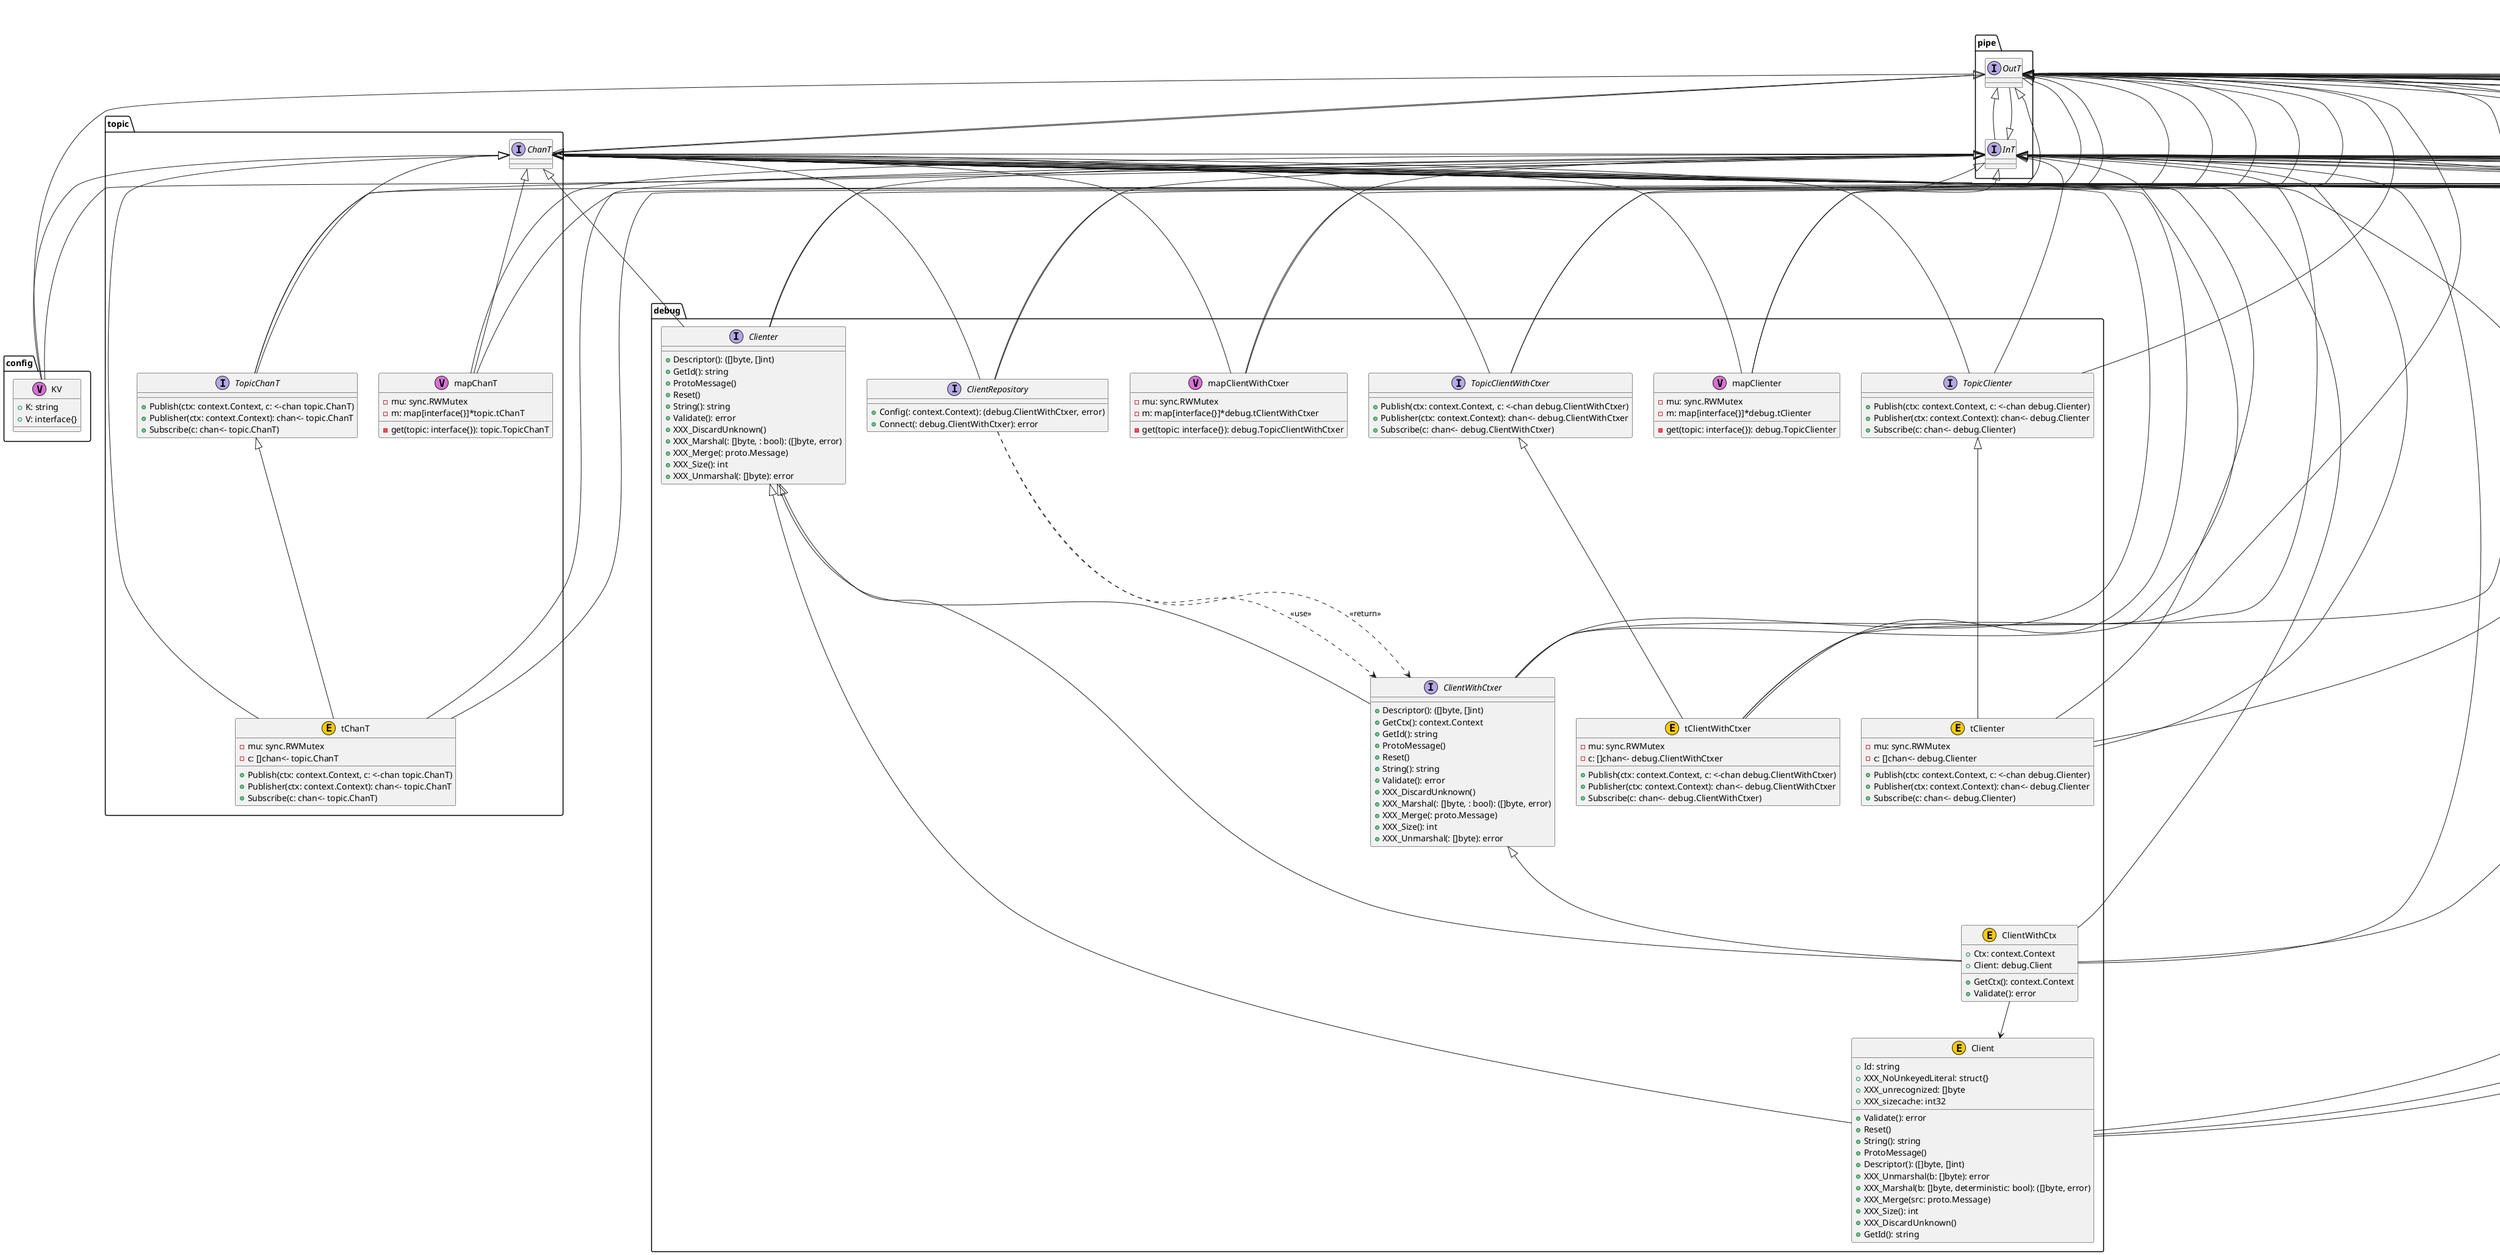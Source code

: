 @startuml

package "config" {
	class "KV" as config.KV <<V,Orchid>> {
		+K: string
		+V: interface{}
	}
}



package "debug" {
	class "Client" as debug.Client <<E,#FFCC00>> {
		+Id: string
		+XXX_NoUnkeyedLiteral: struct{}
		+XXX_unrecognized: []byte
		+XXX_sizecache: int32
		+Validate(): error
		+Reset()
		+String(): string
		+ProtoMessage()
		+Descriptor(): ([]byte, []int)
		+XXX_Unmarshal(b: []byte): error
		+XXX_Marshal(b: []byte, deterministic: bool): ([]byte, error)
		+XXX_Merge(src: proto.Message)
		+XXX_Size(): int
		+XXX_DiscardUnknown()
		+GetId(): string
	}
}



package "debug" {
	interface "ClientRepository" as debug.ClientRepository {
		+Config(: context.Context): (debug.ClientWithCtxer, error)
		+Connect(: debug.ClientWithCtxer): error
	}
}


	debug.ClientRepository ..> debug.ClientWithCtxer : <<return>> 
	debug.ClientRepository ..> debug.ClientWithCtxer : <<use>> 

package "debug" {
	class "ClientWithCtx" as debug.ClientWithCtx <<E,#FFCC00>> {
		+Ctx: context.Context
		+Client: debug.Client
		+GetCtx(): context.Context
		+Validate(): error
	}
}

	debug.ClientWithCtx --> debug.Client


package "debug" {
	interface "ClientWithCtxer" as debug.ClientWithCtxer {
		+Descriptor(): ([]byte, []int)
		+GetCtx(): context.Context
		+GetId(): string
		+ProtoMessage()
		+Reset()
		+String(): string
		+Validate(): error
		+XXX_DiscardUnknown()
		+XXX_Marshal(: []byte, : bool): ([]byte, error)
		+XXX_Merge(: proto.Message)
		+XXX_Size(): int
		+XXX_Unmarshal(: []byte): error
	}
}



package "debug" {
	interface "Clienter" as debug.Clienter {
		+Descriptor(): ([]byte, []int)
		+GetId(): string
		+ProtoMessage()
		+Reset()
		+String(): string
		+Validate(): error
		+XXX_DiscardUnknown()
		+XXX_Marshal(: []byte, : bool): ([]byte, error)
		+XXX_Merge(: proto.Message)
		+XXX_Size(): int
		+XXX_Unmarshal(: []byte): error
	}
}



package "debug" {
	interface "TopicClientWithCtxer" as debug.TopicClientWithCtxer {
		+Publish(ctx: context.Context, c: <-chan debug.ClientWithCtxer)
		+Publisher(ctx: context.Context): chan<- debug.ClientWithCtxer
		+Subscribe(c: chan<- debug.ClientWithCtxer)
	}
}



package "debug" {
	interface "TopicClienter" as debug.TopicClienter {
		+Publish(ctx: context.Context, c: <-chan debug.Clienter)
		+Publisher(ctx: context.Context): chan<- debug.Clienter
		+Subscribe(c: chan<- debug.Clienter)
	}
}



package "debug" {
	class "mapClientWithCtxer" as debug.mapClientWithCtxer <<V,Orchid>> {
		-mu: sync.RWMutex
		-m: map[interface{}]*debug.tClientWithCtxer
		-get(topic: interface{}): debug.TopicClientWithCtxer
	}
}



package "debug" {
	class "mapClienter" as debug.mapClienter <<V,Orchid>> {
		-mu: sync.RWMutex
		-m: map[interface{}]*debug.tClienter
		-get(topic: interface{}): debug.TopicClienter
	}
}



package "debug" {
	class "tClientWithCtxer" as debug.tClientWithCtxer <<E,#FFCC00>> {
		-mu: sync.RWMutex
		-c: []chan<- debug.ClientWithCtxer
		+Publish(ctx: context.Context, c: <-chan debug.ClientWithCtxer)
		+Publisher(ctx: context.Context): chan<- debug.ClientWithCtxer
		+Subscribe(c: chan<- debug.ClientWithCtxer)
	}
}



package "debug" {
	class "tClienter" as debug.tClienter <<E,#FFCC00>> {
		-mu: sync.RWMutex
		-c: []chan<- debug.Clienter
		+Publish(ctx: context.Context, c: <-chan debug.Clienter)
		+Publisher(ctx: context.Context): chan<- debug.Clienter
		+Subscribe(c: chan<- debug.Clienter)
	}
}



package "slog" {
	class "HookMeta" as slog.HookMeta <<V,Orchid>> {
		+Run(e: zerolog.Event, level: zerolog.Level, msg: string)
	}
}



package "slog" {
	class "consoleWriter" as slog.consoleWriter <<V,Orchid>> {
		+ConsoleWriter: zerolog.ConsoleWriter
		+WriteLevel(l: zerolog.Level, p: []byte): (int, error)
	}
}



package "errs" {
	class "Error" as errs.Error <<V,Orchid>> {
		+Code: fmt.Stringer
		+Message: string
		+Op: string
		+Err: error
		+Error(): string
	}
}



package "now" {
	interface "TopicTimeTime" as now.TopicTimeTime {
		+Publish(ctx: context.Context, c: <-chan time.Time)
		+Publisher(ctx: context.Context): chan<- time.Time
		+Subscribe(c: chan<- time.Time)
	}
}



package "now" {
	class "mapTimeTime" as now.mapTimeTime <<V,Orchid>> {
		-mu: sync.RWMutex
		-m: map[interface{}]*now.tTimeTime
		-get(topic: interface{}): now.TopicTimeTime
	}
}



package "now" {
	class "tTimeTime" as now.tTimeTime <<E,#FFCC00>> {
		-mu: sync.RWMutex
		-c: []chan<- time.Time
		+Publish(ctx: context.Context, c: <-chan time.Time)
		+Publisher(ctx: context.Context): chan<- time.Time
		+Subscribe(c: chan<- time.Time)
	}
}



package "topic" {
	interface "ChanT" as topic.ChanT
}



package "topic" {
	interface "TopicChanT" as topic.TopicChanT {
		+Publish(ctx: context.Context, c: <-chan topic.ChanT)
		+Publisher(ctx: context.Context): chan<- topic.ChanT
		+Subscribe(c: chan<- topic.ChanT)
	}
}



package "topic" {
	class "mapChanT" as topic.mapChanT <<V,Orchid>> {
		-mu: sync.RWMutex
		-m: map[interface{}]*topic.tChanT
		-get(topic: interface{}): topic.TopicChanT
	}
}



package "topic" {
	class "tChanT" as topic.tChanT <<E,#FFCC00>> {
		-mu: sync.RWMutex
		-c: []chan<- topic.ChanT
		+Publish(ctx: context.Context, c: <-chan topic.ChanT)
		+Publisher(ctx: context.Context): chan<- topic.ChanT
		+Subscribe(c: chan<- topic.ChanT)
	}
}



package "cmd" {
	class "opt" as cmd.opt <<V,Orchid>> {
		+C: string
	}
}



package "terminate" {
	interface "TopicStruct" as terminate.TopicStruct {
		+Publish(ctx: context.Context, c: <-chan struct{})
		+Publisher(ctx: context.Context): chan<- struct{}
		+Subscribe(c: chan<- struct{})
	}
}



package "terminate" {
	class "mapStruct" as terminate.mapStruct <<V,Orchid>> {
		-mu: sync.RWMutex
		-m: map[interface{}]*terminate.tStruct
		-get(topic: interface{}): terminate.TopicStruct
	}
}



package "terminate" {
	class "tStruct" as terminate.tStruct <<E,#FFCC00>> {
		-mu: sync.RWMutex
		-c: []chan<- struct{}
		+Publish(ctx: context.Context, c: <-chan struct{})
		+Publisher(ctx: context.Context): chan<- struct{}
		+Subscribe(c: chan<- struct{})
	}
}



package "flag" {
	class "Flag" as flag.Flag <<V,Orchid>> {
		+Config: string
		+Ellipsis: bool
		+Parallel: int
		+Verbose: bool
	}
}



package "meta" {
	class "Meta" as meta.Meta <<E,#FFCC00>> {
		+Name: string
		+Semver: string
		+Channel: string
		+Runtime: *meta.Runtime
		+Serial: string
		+Build: time.Time
		+Vcs: *meta.Vcs
		+XXX_NoUnkeyedLiteral: struct{}
		+XXX_unrecognized: []byte
		+XXX_sizecache: int32
		+Reset()
		+String(): string
		+ProtoMessage()
		+Descriptor(): ([]byte, []int)
		+XXX_Unmarshal(b: []byte): error
		+XXX_Marshal(b: []byte, deterministic: bool): ([]byte, error)
		+XXX_Merge(src: proto.Message)
		+XXX_Size(): int
		+XXX_DiscardUnknown()
		+GetName(): string
		+GetSemver(): string
		+GetChannel(): string
		+GetRuntime(): *meta.Runtime
		+GetSerial(): string
		+GetBuild(): time.Time
		+GetVcs(): *meta.Vcs
		+Validate(): error
		+JSON(): []byte
		+MarshalZerologObject(e: zerolog.Event)
	}
}

	meta.Meta --> meta.Runtime
	meta.Meta --> meta.Vcs

	meta.Meta ..> meta.Runtime : <<return>> 
	meta.Meta ..> meta.Vcs : <<return>> 

package "meta" {
	interface "Metaer" as meta.Metaer {
		+Descriptor(): ([]byte, []int)
		+GetBuild(): time.Time
		+GetChannel(): string
		+GetName(): string
		+GetRuntime(): *invalid type
		+GetSemver(): string
		+GetSerial(): string
		+GetVcs(): *invalid type
		+JSON(): []byte
		+MarshalZerologObject(: zerolog.Event)
		+ProtoMessage()
		+Reset()
		+String(): string
		+Validate(): error
		+XXX_DiscardUnknown()
		+XXX_Marshal(: []byte, : bool): ([]byte, error)
		+XXX_Merge(: proto.Message)
		+XXX_Size(): int
		+XXX_Unmarshal(: []byte): error
	}
}



package "meta" {
	class "Runtime" as meta.Runtime <<E,#FFCC00>> {
		+Version: string
		+Arch: string
		+Os: string
		+XXX_NoUnkeyedLiteral: struct{}
		+XXX_unrecognized: []byte
		+XXX_sizecache: int32
		+Reset()
		+String(): string
		+ProtoMessage()
		+Descriptor(): ([]byte, []int)
		+XXX_Unmarshal(b: []byte): error
		+XXX_Marshal(b: []byte, deterministic: bool): ([]byte, error)
		+XXX_Merge(src: proto.Message)
		+XXX_Size(): int
		+XXX_DiscardUnknown()
		+GetVersion(): string
		+GetArch(): string
		+GetOs(): string
		+Validate(): error
	}
}



package "meta" {
	class "Vcs" as meta.Vcs <<E,#FFCC00>> {
		+Hash: string
		+Branch: string
		+Tag: string
		+XXX_NoUnkeyedLiteral: struct{}
		+XXX_unrecognized: []byte
		+XXX_sizecache: int32
		+Reset()
		+String(): string
		+ProtoMessage()
		+Descriptor(): ([]byte, []int)
		+XXX_Unmarshal(b: []byte): error
		+XXX_Marshal(b: []byte, deterministic: bool): ([]byte, error)
		+XXX_Merge(src: proto.Message)
		+XXX_Size(): int
		+XXX_DiscardUnknown()
		+GetHash(): string
		+GetBranch(): string
		+GetTag(): string
		+Validate(): error
	}
}



package "pipe" {
	interface "InT" as pipe.InT
}



package "pipe" {
	interface "OutT" as pipe.OutT
}



package "semaphore" {
	interface "Semaphore" as semaphore.Semaphore {
		+Acquire(ctx: context.Context, n: int): error
		+GetCount(): int
		+GetLimit(): int
		+Release(n: int): int
		+SetLimit(limit: int)
		+TryAcquire(n: int): bool
	}
}



	config.KV -up-|> topic.ChanT
	config.KV -up-|> pipe.InT
	config.KV -up-|> pipe.OutT
	debug.Client -up-|> debug.Clienter
	debug.Client -up-|> topic.ChanT
	debug.Client -up-|> pipe.InT
	debug.Client -up-|> pipe.OutT
	debug.ClientRepository -up-|> topic.ChanT
	debug.ClientRepository -up-|> pipe.InT
	debug.ClientRepository -up-|> pipe.OutT
	debug.ClientWithCtx -up-|> debug.ClientWithCtxer
	debug.ClientWithCtx -up-|> debug.Clienter
	debug.ClientWithCtx -up-|> topic.ChanT
	debug.ClientWithCtx -up-|> pipe.InT
	debug.ClientWithCtx -up-|> pipe.OutT
	debug.ClientWithCtxer -up-|> debug.Clienter
	debug.ClientWithCtxer -up-|> topic.ChanT
	debug.ClientWithCtxer -up-|> pipe.InT
	debug.ClientWithCtxer -up-|> pipe.OutT
	debug.Clienter -up-|> topic.ChanT
	debug.Clienter -up-|> pipe.InT
	debug.Clienter -up-|> pipe.OutT
	debug.TopicClientWithCtxer -up-|> topic.ChanT
	debug.TopicClientWithCtxer -up-|> pipe.InT
	debug.TopicClientWithCtxer -up-|> pipe.OutT
	debug.TopicClienter -up-|> topic.ChanT
	debug.TopicClienter -up-|> pipe.InT
	debug.TopicClienter -up-|> pipe.OutT
	debug.mapClientWithCtxer -up-|> topic.ChanT
	debug.mapClientWithCtxer -up-|> pipe.InT
	debug.mapClientWithCtxer -up-|> pipe.OutT
	debug.mapClienter -up-|> topic.ChanT
	debug.mapClienter -up-|> pipe.InT
	debug.mapClienter -up-|> pipe.OutT
	debug.tClientWithCtxer -up-|> debug.TopicClientWithCtxer
	debug.tClientWithCtxer -up-|> topic.ChanT
	debug.tClientWithCtxer -up-|> pipe.InT
	debug.tClientWithCtxer -up-|> pipe.OutT
	debug.tClienter -up-|> debug.TopicClienter
	debug.tClienter -up-|> topic.ChanT
	debug.tClienter -up-|> pipe.InT
	debug.tClienter -up-|> pipe.OutT
	slog.HookMeta -up-|> topic.ChanT
	slog.HookMeta -up-|> pipe.InT
	slog.HookMeta -up-|> pipe.OutT
	slog.consoleWriter -up-|> topic.ChanT
	slog.consoleWriter -up-|> pipe.InT
	slog.consoleWriter -up-|> pipe.OutT
	errs.Error -up-|> topic.ChanT
	errs.Error -up-|> pipe.InT
	errs.Error -up-|> pipe.OutT
	now.TopicTimeTime -up-|> topic.ChanT
	now.TopicTimeTime -up-|> pipe.InT
	now.TopicTimeTime -up-|> pipe.OutT
	now.mapTimeTime -up-|> topic.ChanT
	now.mapTimeTime -up-|> pipe.InT
	now.mapTimeTime -up-|> pipe.OutT
	now.tTimeTime -up-|> now.TopicTimeTime
	now.tTimeTime -up-|> topic.ChanT
	now.tTimeTime -up-|> pipe.InT
	now.tTimeTime -up-|> pipe.OutT
	topic.ChanT -up-|> pipe.InT
	topic.ChanT -up-|> pipe.OutT
	topic.TopicChanT -up-|> topic.ChanT
	topic.TopicChanT -up-|> pipe.InT
	topic.TopicChanT -up-|> pipe.OutT
	topic.mapChanT -up-|> topic.ChanT
	topic.mapChanT -up-|> pipe.InT
	topic.mapChanT -up-|> pipe.OutT
	topic.tChanT -up-|> topic.ChanT
	topic.tChanT -up-|> topic.TopicChanT
	topic.tChanT -up-|> pipe.InT
	topic.tChanT -up-|> pipe.OutT
	cmd.opt -up-|> topic.ChanT
	cmd.opt -up-|> pipe.InT
	cmd.opt -up-|> pipe.OutT
	terminate.TopicStruct -up-|> topic.ChanT
	terminate.TopicStruct -up-|> pipe.InT
	terminate.TopicStruct -up-|> pipe.OutT
	terminate.mapStruct -up-|> topic.ChanT
	terminate.mapStruct -up-|> pipe.InT
	terminate.mapStruct -up-|> pipe.OutT
	terminate.tStruct -up-|> topic.ChanT
	terminate.tStruct -up-|> terminate.TopicStruct
	terminate.tStruct -up-|> pipe.InT
	terminate.tStruct -up-|> pipe.OutT
	flag.Flag -up-|> topic.ChanT
	flag.Flag -up-|> pipe.InT
	flag.Flag -up-|> pipe.OutT
	meta.Meta -up-|> topic.ChanT
	meta.Meta -up-|> pipe.InT
	meta.Meta -up-|> pipe.OutT
	meta.Metaer -up-|> topic.ChanT
	meta.Metaer -up-|> pipe.InT
	meta.Metaer -up-|> pipe.OutT
	meta.Runtime -up-|> topic.ChanT
	meta.Runtime -up-|> pipe.InT
	meta.Runtime -up-|> pipe.OutT
	meta.Vcs -up-|> topic.ChanT
	meta.Vcs -up-|> pipe.InT
	meta.Vcs -up-|> pipe.OutT
	pipe.InT -up-|> topic.ChanT
	pipe.InT -up-|> pipe.OutT
	pipe.OutT -up-|> topic.ChanT
	pipe.OutT -up-|> pipe.InT
	semaphore.Semaphore -up-|> topic.ChanT
	semaphore.Semaphore -up-|> pipe.InT
	semaphore.Semaphore -up-|> pipe.OutT


@enduml
